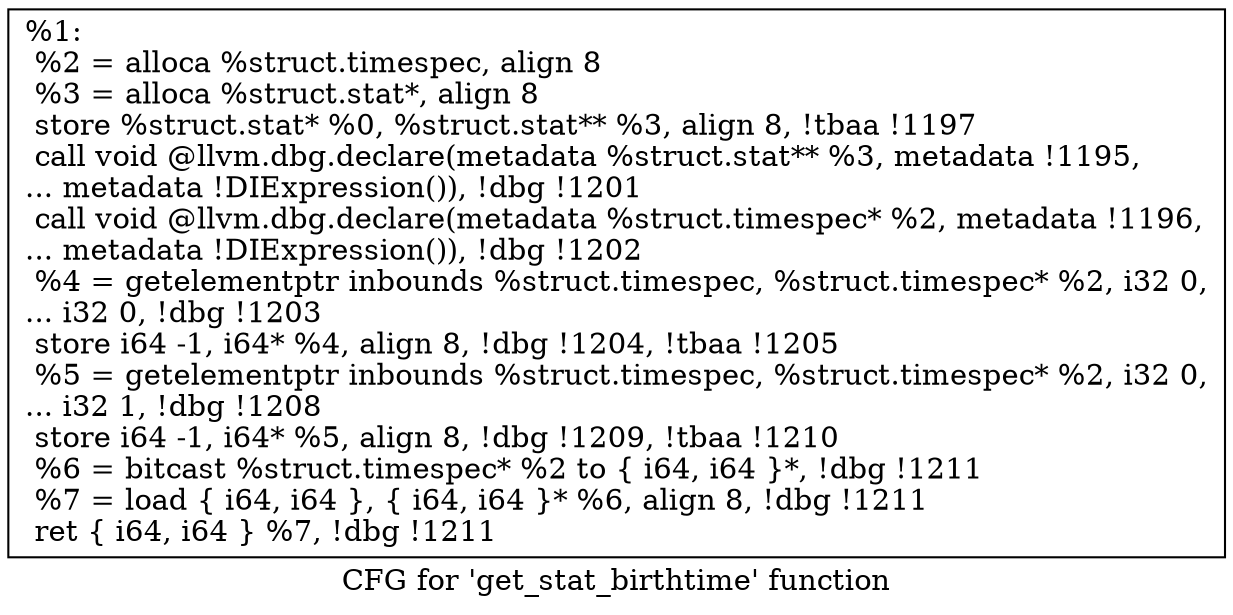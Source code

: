 digraph "CFG for 'get_stat_birthtime' function" {
	label="CFG for 'get_stat_birthtime' function";

	Node0x1eaedc0 [shape=record,label="{%1:\l  %2 = alloca %struct.timespec, align 8\l  %3 = alloca %struct.stat*, align 8\l  store %struct.stat* %0, %struct.stat** %3, align 8, !tbaa !1197\l  call void @llvm.dbg.declare(metadata %struct.stat** %3, metadata !1195,\l... metadata !DIExpression()), !dbg !1201\l  call void @llvm.dbg.declare(metadata %struct.timespec* %2, metadata !1196,\l... metadata !DIExpression()), !dbg !1202\l  %4 = getelementptr inbounds %struct.timespec, %struct.timespec* %2, i32 0,\l... i32 0, !dbg !1203\l  store i64 -1, i64* %4, align 8, !dbg !1204, !tbaa !1205\l  %5 = getelementptr inbounds %struct.timespec, %struct.timespec* %2, i32 0,\l... i32 1, !dbg !1208\l  store i64 -1, i64* %5, align 8, !dbg !1209, !tbaa !1210\l  %6 = bitcast %struct.timespec* %2 to \{ i64, i64 \}*, !dbg !1211\l  %7 = load \{ i64, i64 \}, \{ i64, i64 \}* %6, align 8, !dbg !1211\l  ret \{ i64, i64 \} %7, !dbg !1211\l}"];
}

